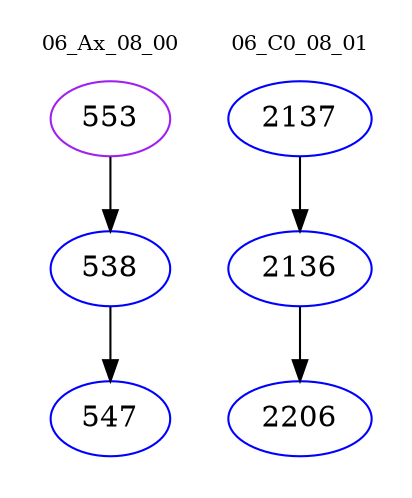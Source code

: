 digraph{
subgraph cluster_0 {
color = white
label = "06_Ax_08_00";
fontsize=10;
T0_553 [label="553", color="purple"]
T0_553 -> T0_538 [color="black"]
T0_538 [label="538", color="blue"]
T0_538 -> T0_547 [color="black"]
T0_547 [label="547", color="blue"]
}
subgraph cluster_1 {
color = white
label = "06_C0_08_01";
fontsize=10;
T1_2137 [label="2137", color="blue"]
T1_2137 -> T1_2136 [color="black"]
T1_2136 [label="2136", color="blue"]
T1_2136 -> T1_2206 [color="black"]
T1_2206 [label="2206", color="blue"]
}
}
